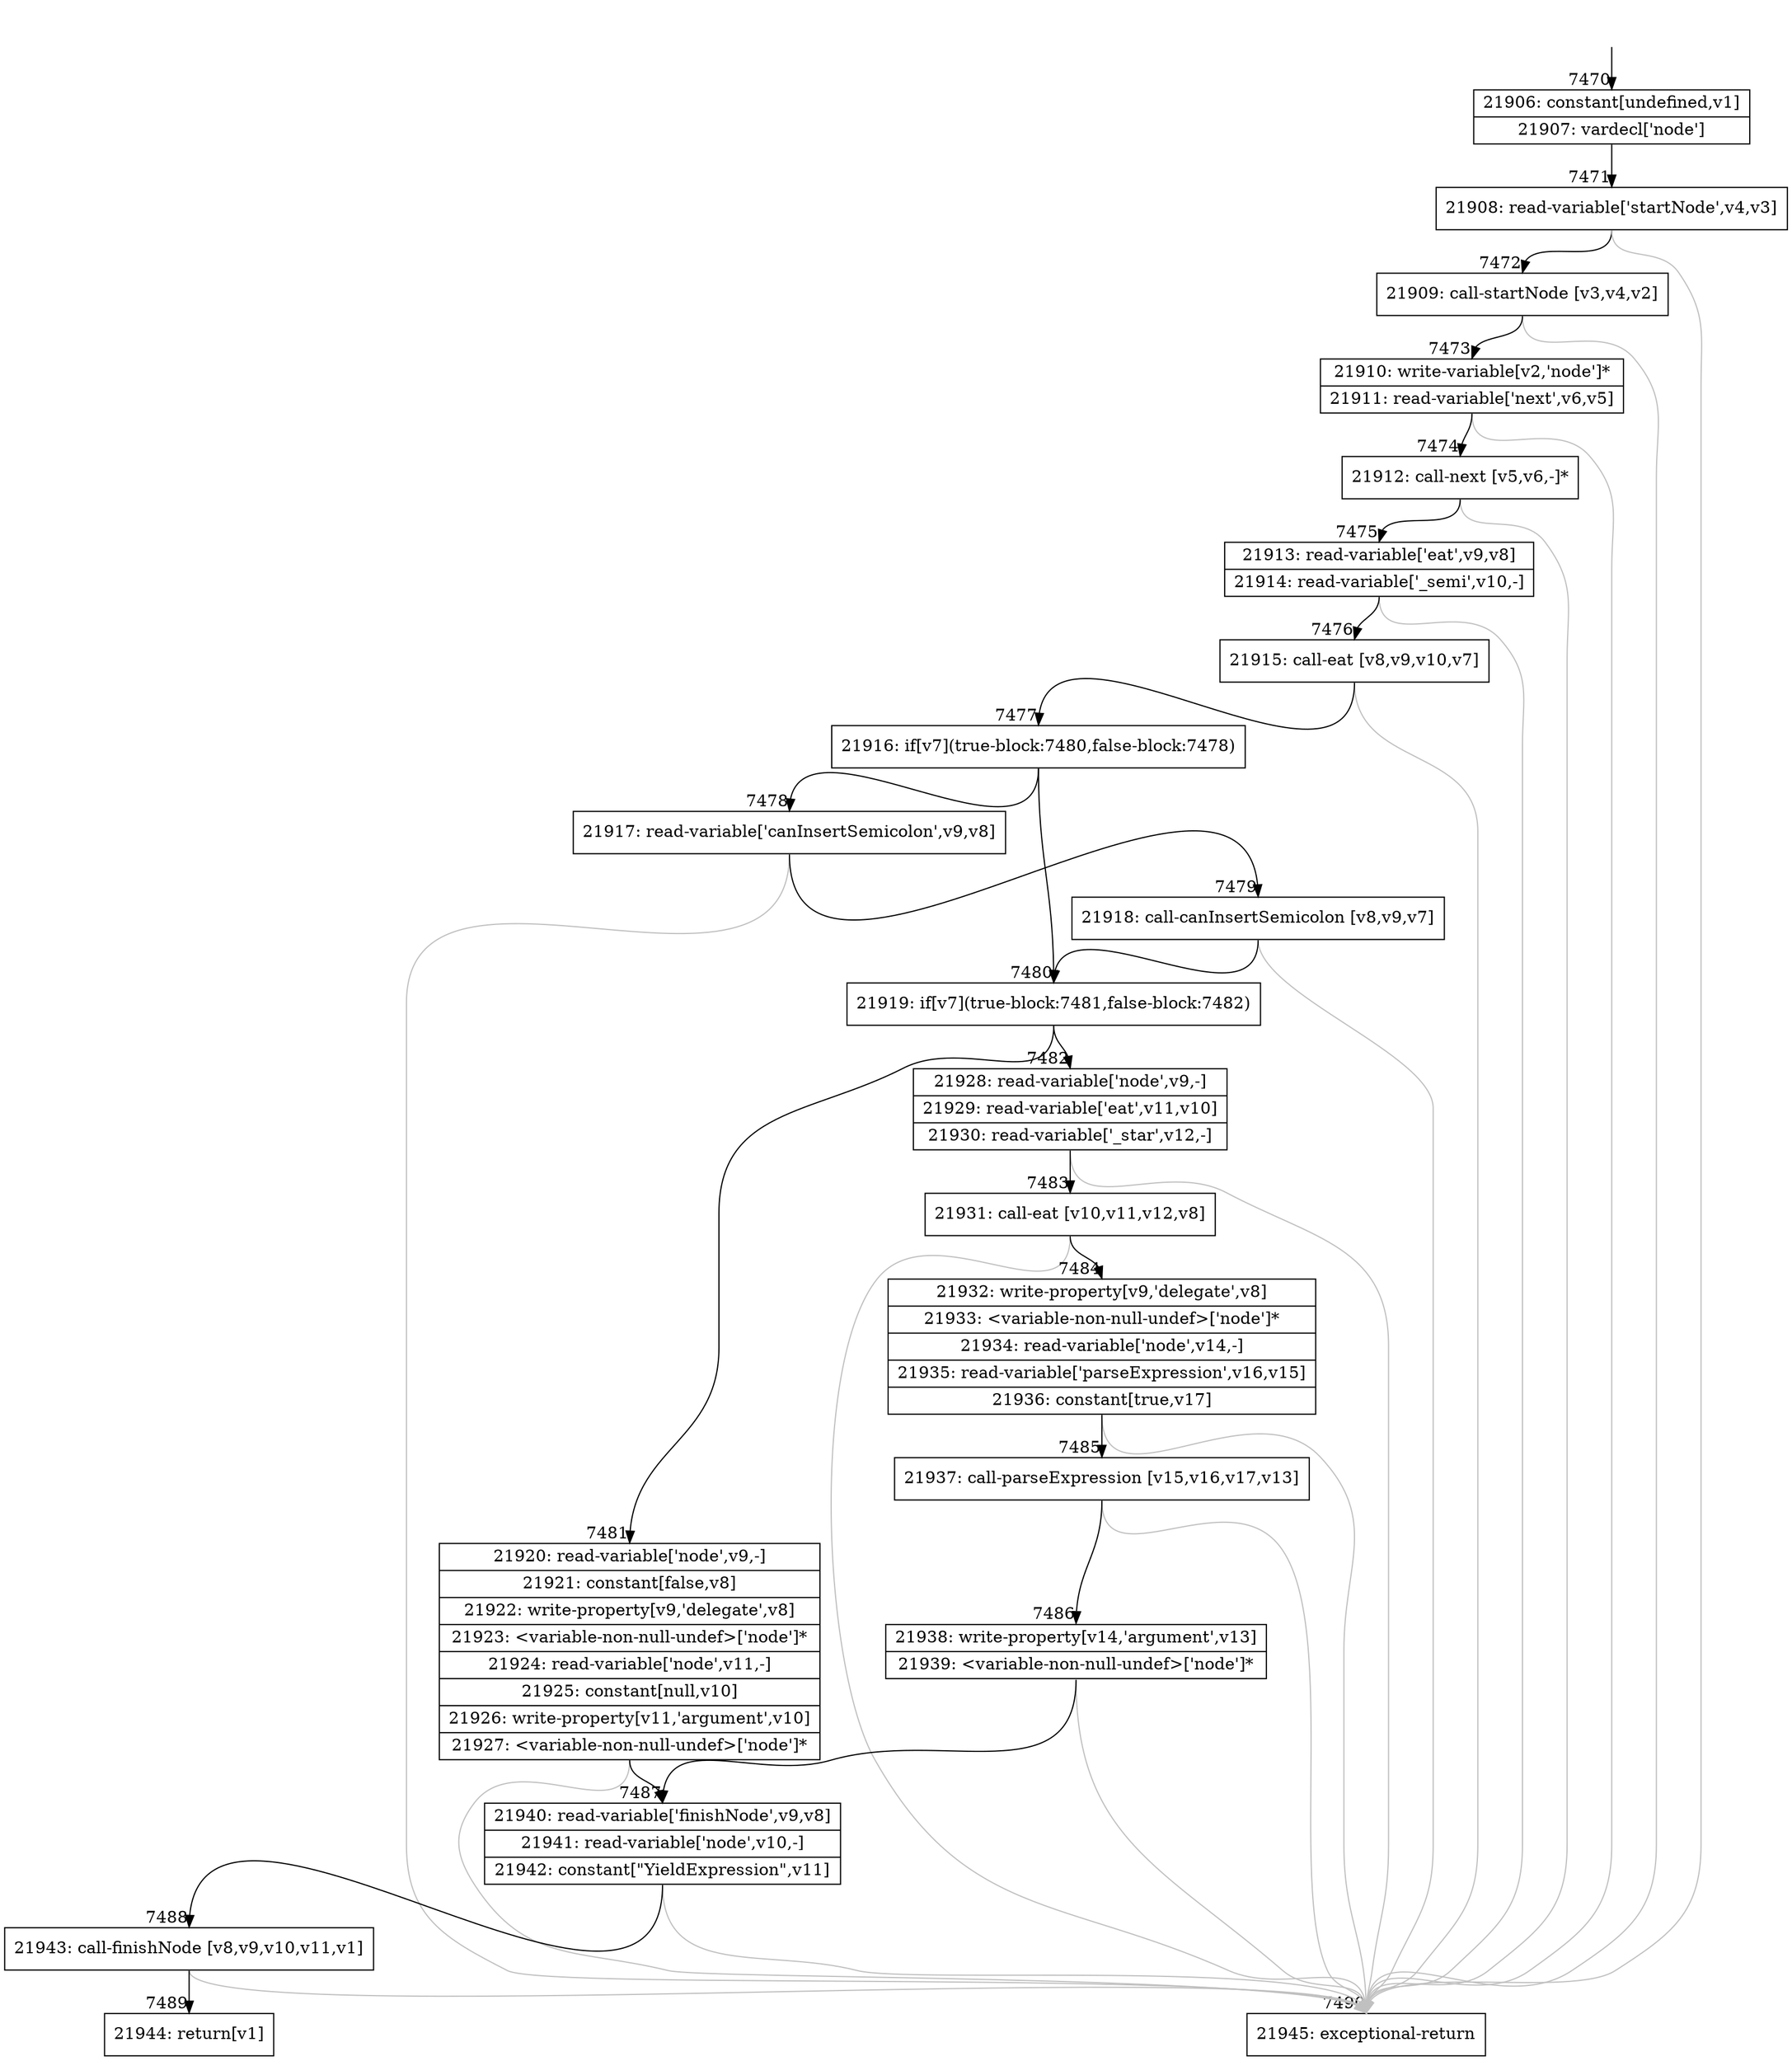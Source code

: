 digraph {
rankdir="TD"
BB_entry397[shape=none,label=""];
BB_entry397 -> BB7470 [tailport=s, headport=n, headlabel="    7470"]
BB7470 [shape=record label="{21906: constant[undefined,v1]|21907: vardecl['node']}" ] 
BB7470 -> BB7471 [tailport=s, headport=n, headlabel="      7471"]
BB7471 [shape=record label="{21908: read-variable['startNode',v4,v3]}" ] 
BB7471 -> BB7472 [tailport=s, headport=n, headlabel="      7472"]
BB7471 -> BB7490 [tailport=s, headport=n, color=gray, headlabel="      7490"]
BB7472 [shape=record label="{21909: call-startNode [v3,v4,v2]}" ] 
BB7472 -> BB7473 [tailport=s, headport=n, headlabel="      7473"]
BB7472 -> BB7490 [tailport=s, headport=n, color=gray]
BB7473 [shape=record label="{21910: write-variable[v2,'node']*|21911: read-variable['next',v6,v5]}" ] 
BB7473 -> BB7474 [tailport=s, headport=n, headlabel="      7474"]
BB7473 -> BB7490 [tailport=s, headport=n, color=gray]
BB7474 [shape=record label="{21912: call-next [v5,v6,-]*}" ] 
BB7474 -> BB7475 [tailport=s, headport=n, headlabel="      7475"]
BB7474 -> BB7490 [tailport=s, headport=n, color=gray]
BB7475 [shape=record label="{21913: read-variable['eat',v9,v8]|21914: read-variable['_semi',v10,-]}" ] 
BB7475 -> BB7476 [tailport=s, headport=n, headlabel="      7476"]
BB7475 -> BB7490 [tailport=s, headport=n, color=gray]
BB7476 [shape=record label="{21915: call-eat [v8,v9,v10,v7]}" ] 
BB7476 -> BB7477 [tailport=s, headport=n, headlabel="      7477"]
BB7476 -> BB7490 [tailport=s, headport=n, color=gray]
BB7477 [shape=record label="{21916: if[v7](true-block:7480,false-block:7478)}" ] 
BB7477 -> BB7480 [tailport=s, headport=n, headlabel="      7480"]
BB7477 -> BB7478 [tailport=s, headport=n, headlabel="      7478"]
BB7478 [shape=record label="{21917: read-variable['canInsertSemicolon',v9,v8]}" ] 
BB7478 -> BB7479 [tailport=s, headport=n, headlabel="      7479"]
BB7478 -> BB7490 [tailport=s, headport=n, color=gray]
BB7479 [shape=record label="{21918: call-canInsertSemicolon [v8,v9,v7]}" ] 
BB7479 -> BB7480 [tailport=s, headport=n]
BB7479 -> BB7490 [tailport=s, headport=n, color=gray]
BB7480 [shape=record label="{21919: if[v7](true-block:7481,false-block:7482)}" ] 
BB7480 -> BB7481 [tailport=s, headport=n, headlabel="      7481"]
BB7480 -> BB7482 [tailport=s, headport=n, headlabel="      7482"]
BB7481 [shape=record label="{21920: read-variable['node',v9,-]|21921: constant[false,v8]|21922: write-property[v9,'delegate',v8]|21923: \<variable-non-null-undef\>['node']*|21924: read-variable['node',v11,-]|21925: constant[null,v10]|21926: write-property[v11,'argument',v10]|21927: \<variable-non-null-undef\>['node']*}" ] 
BB7481 -> BB7487 [tailport=s, headport=n, headlabel="      7487"]
BB7481 -> BB7490 [tailport=s, headport=n, color=gray]
BB7482 [shape=record label="{21928: read-variable['node',v9,-]|21929: read-variable['eat',v11,v10]|21930: read-variable['_star',v12,-]}" ] 
BB7482 -> BB7483 [tailport=s, headport=n, headlabel="      7483"]
BB7482 -> BB7490 [tailport=s, headport=n, color=gray]
BB7483 [shape=record label="{21931: call-eat [v10,v11,v12,v8]}" ] 
BB7483 -> BB7484 [tailport=s, headport=n, headlabel="      7484"]
BB7483 -> BB7490 [tailport=s, headport=n, color=gray]
BB7484 [shape=record label="{21932: write-property[v9,'delegate',v8]|21933: \<variable-non-null-undef\>['node']*|21934: read-variable['node',v14,-]|21935: read-variable['parseExpression',v16,v15]|21936: constant[true,v17]}" ] 
BB7484 -> BB7485 [tailport=s, headport=n, headlabel="      7485"]
BB7484 -> BB7490 [tailport=s, headport=n, color=gray]
BB7485 [shape=record label="{21937: call-parseExpression [v15,v16,v17,v13]}" ] 
BB7485 -> BB7486 [tailport=s, headport=n, headlabel="      7486"]
BB7485 -> BB7490 [tailport=s, headport=n, color=gray]
BB7486 [shape=record label="{21938: write-property[v14,'argument',v13]|21939: \<variable-non-null-undef\>['node']*}" ] 
BB7486 -> BB7487 [tailport=s, headport=n]
BB7486 -> BB7490 [tailport=s, headport=n, color=gray]
BB7487 [shape=record label="{21940: read-variable['finishNode',v9,v8]|21941: read-variable['node',v10,-]|21942: constant[\"YieldExpression\",v11]}" ] 
BB7487 -> BB7488 [tailport=s, headport=n, headlabel="      7488"]
BB7487 -> BB7490 [tailport=s, headport=n, color=gray]
BB7488 [shape=record label="{21943: call-finishNode [v8,v9,v10,v11,v1]}" ] 
BB7488 -> BB7489 [tailport=s, headport=n, headlabel="      7489"]
BB7488 -> BB7490 [tailport=s, headport=n, color=gray]
BB7489 [shape=record label="{21944: return[v1]}" ] 
BB7490 [shape=record label="{21945: exceptional-return}" ] 
//#$~ 7085
}
